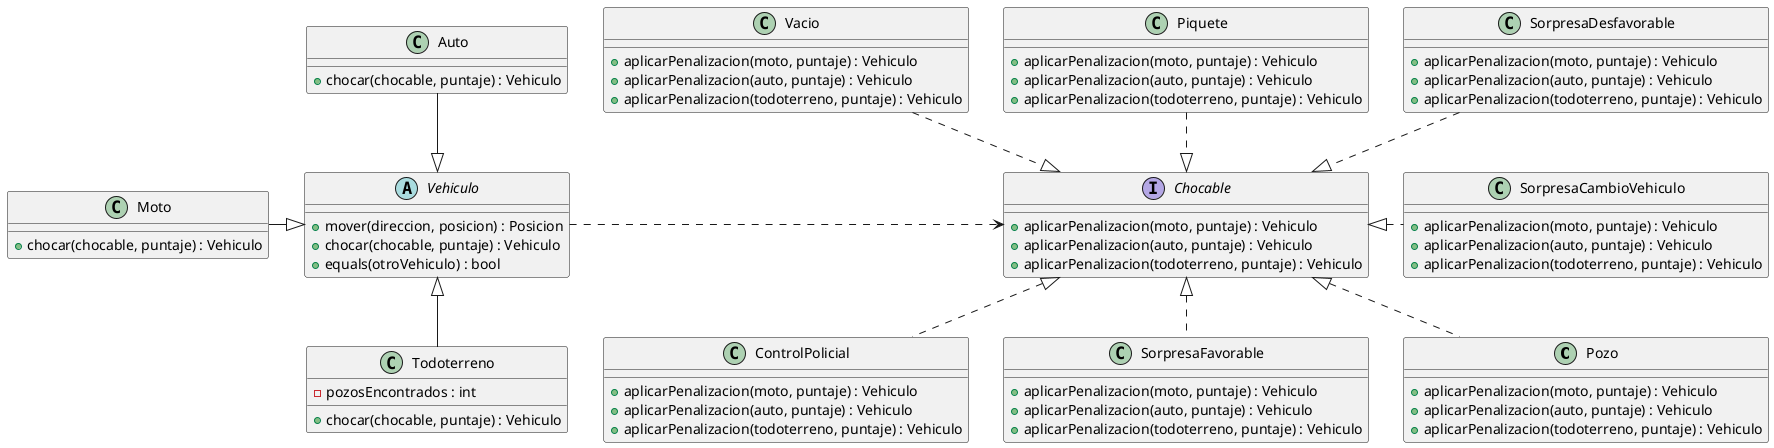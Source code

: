 @startuml


class Pozo {
    +  aplicarPenalizacion(moto, puntaje) : Vehiculo
    +  aplicarPenalizacion(auto, puntaje) : Vehiculo
    +  aplicarPenalizacion(todoterreno, puntaje) : Vehiculo
}

class Vacio {
    +  aplicarPenalizacion(moto, puntaje) : Vehiculo
    +  aplicarPenalizacion(auto, puntaje) : Vehiculo
    +  aplicarPenalizacion(todoterreno, puntaje) : Vehiculo
}

class Piquete { 
    +  aplicarPenalizacion(moto, puntaje) : Vehiculo
    +  aplicarPenalizacion(auto, puntaje) : Vehiculo
    +  aplicarPenalizacion(todoterreno, puntaje) : Vehiculo
}

class ControlPolicial {
    +  aplicarPenalizacion(moto, puntaje) : Vehiculo
    +  aplicarPenalizacion(auto, puntaje) : Vehiculo
    +  aplicarPenalizacion(todoterreno, puntaje) : Vehiculo
}

class SorpresaFavorable {
    +  aplicarPenalizacion(moto, puntaje) : Vehiculo
    +  aplicarPenalizacion(auto, puntaje) : Vehiculo
    +  aplicarPenalizacion(todoterreno, puntaje) : Vehiculo
}

class SorpresaDesfavorable {
    +  aplicarPenalizacion(moto, puntaje) : Vehiculo
    +  aplicarPenalizacion(auto, puntaje) : Vehiculo
    +  aplicarPenalizacion(todoterreno, puntaje) : Vehiculo
}

class SorpresaCambioVehiculo {
    +  aplicarPenalizacion(moto, puntaje) : Vehiculo
    +  aplicarPenalizacion(auto, puntaje) : Vehiculo
    +  aplicarPenalizacion(todoterreno, puntaje) : Vehiculo
}

class Auto {
    + chocar(chocable, puntaje) : Vehiculo
}

class Moto {
    + chocar(chocable, puntaje) : Vehiculo
}

class Todoterreno {
    - pozosEncontrados : int
    + chocar(chocable, puntaje) : Vehiculo
}

abstract class Vehiculo {
    + mover(direccion, posicion) : Posicion
    + chocar(chocable, puntaje) : Vehiculo
    + equals(otroVehiculo) : bool
}

interface Chocable {
    + aplicarPenalizacion(moto, puntaje) : Vehiculo
    + aplicarPenalizacion(auto, puntaje) : Vehiculo
    + aplicarPenalizacion(todoterreno, puntaje) : Vehiculo
}

Chocable <|.. Pozo
Vacio ..|> Chocable
Piquete ..|> Chocable
SorpresaDesfavorable ..|> Chocable
Chocable <|. SorpresaCambioVehiculo
Chocable <|.. SorpresaFavorable
Chocable <|.. ControlPolicial

Vehiculo <|-- Todoterreno
Auto --|> Vehiculo
Moto -|> Vehiculo

Vehiculo .> Chocable




@enduml